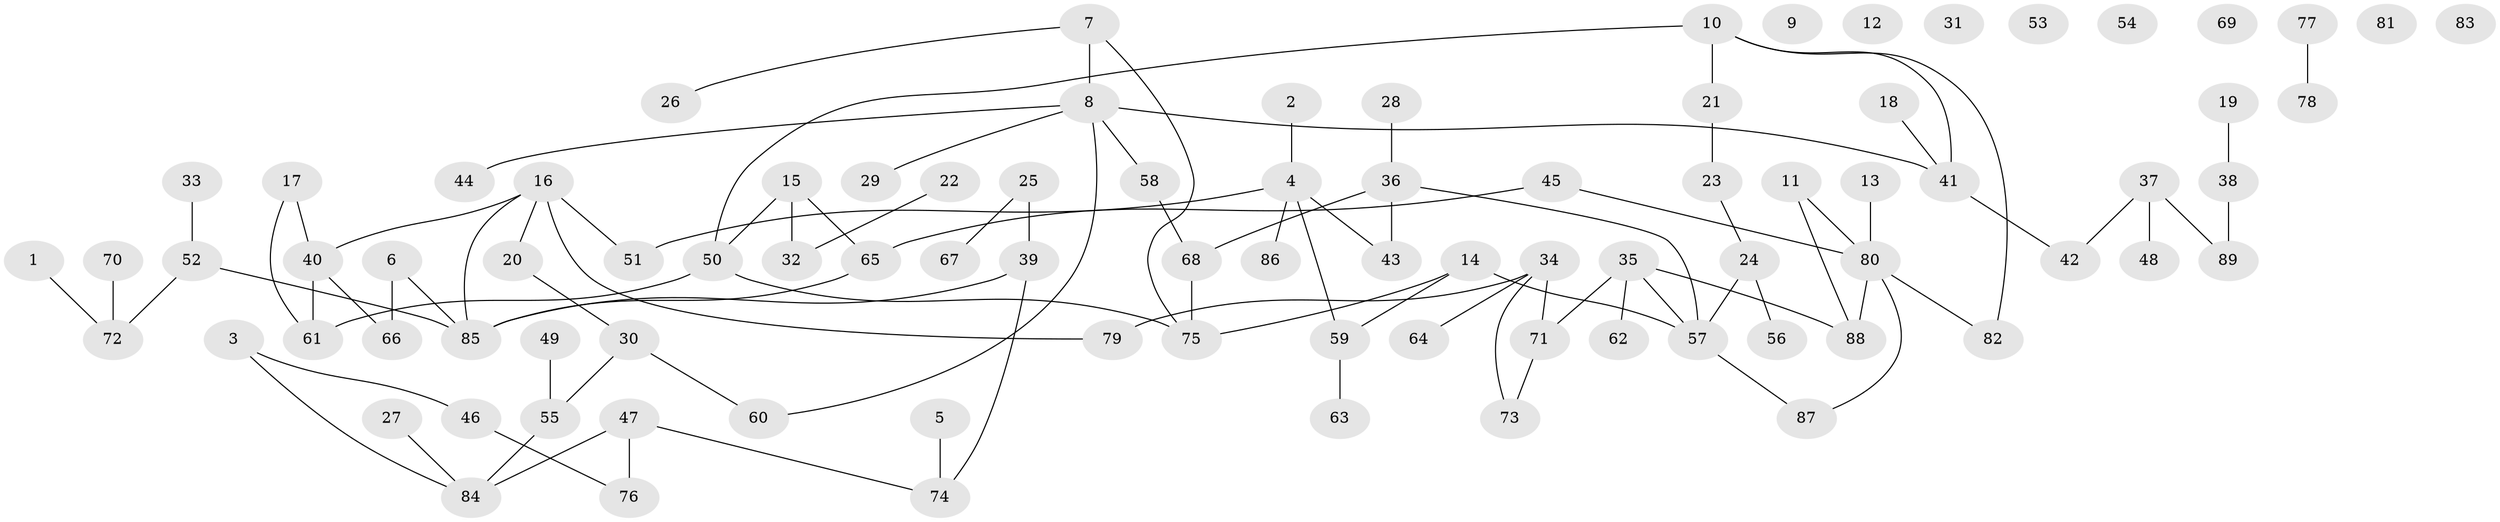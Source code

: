 // Generated by graph-tools (version 1.1) at 2025/39/03/09/25 04:39:51]
// undirected, 89 vertices, 97 edges
graph export_dot {
graph [start="1"]
  node [color=gray90,style=filled];
  1;
  2;
  3;
  4;
  5;
  6;
  7;
  8;
  9;
  10;
  11;
  12;
  13;
  14;
  15;
  16;
  17;
  18;
  19;
  20;
  21;
  22;
  23;
  24;
  25;
  26;
  27;
  28;
  29;
  30;
  31;
  32;
  33;
  34;
  35;
  36;
  37;
  38;
  39;
  40;
  41;
  42;
  43;
  44;
  45;
  46;
  47;
  48;
  49;
  50;
  51;
  52;
  53;
  54;
  55;
  56;
  57;
  58;
  59;
  60;
  61;
  62;
  63;
  64;
  65;
  66;
  67;
  68;
  69;
  70;
  71;
  72;
  73;
  74;
  75;
  76;
  77;
  78;
  79;
  80;
  81;
  82;
  83;
  84;
  85;
  86;
  87;
  88;
  89;
  1 -- 72;
  2 -- 4;
  3 -- 46;
  3 -- 84;
  4 -- 43;
  4 -- 51;
  4 -- 59;
  4 -- 86;
  5 -- 74;
  6 -- 66;
  6 -- 85;
  7 -- 8;
  7 -- 26;
  7 -- 75;
  8 -- 29;
  8 -- 41;
  8 -- 44;
  8 -- 58;
  8 -- 60;
  10 -- 21;
  10 -- 41;
  10 -- 50;
  10 -- 82;
  11 -- 80;
  11 -- 88;
  13 -- 80;
  14 -- 57;
  14 -- 59;
  14 -- 75;
  15 -- 32;
  15 -- 50;
  15 -- 65;
  16 -- 20;
  16 -- 40;
  16 -- 51;
  16 -- 79;
  16 -- 85;
  17 -- 40;
  17 -- 61;
  18 -- 41;
  19 -- 38;
  20 -- 30;
  21 -- 23;
  22 -- 32;
  23 -- 24;
  24 -- 56;
  24 -- 57;
  25 -- 39;
  25 -- 67;
  27 -- 84;
  28 -- 36;
  30 -- 55;
  30 -- 60;
  33 -- 52;
  34 -- 64;
  34 -- 71;
  34 -- 73;
  34 -- 79;
  35 -- 57;
  35 -- 62;
  35 -- 71;
  35 -- 88;
  36 -- 43;
  36 -- 57;
  36 -- 68;
  37 -- 42;
  37 -- 48;
  37 -- 89;
  38 -- 89;
  39 -- 74;
  39 -- 85;
  40 -- 61;
  40 -- 66;
  41 -- 42;
  45 -- 65;
  45 -- 80;
  46 -- 76;
  47 -- 74;
  47 -- 76;
  47 -- 84;
  49 -- 55;
  50 -- 61;
  50 -- 75;
  52 -- 72;
  52 -- 85;
  55 -- 84;
  57 -- 87;
  58 -- 68;
  59 -- 63;
  65 -- 85;
  68 -- 75;
  70 -- 72;
  71 -- 73;
  77 -- 78;
  80 -- 82;
  80 -- 87;
  80 -- 88;
}
